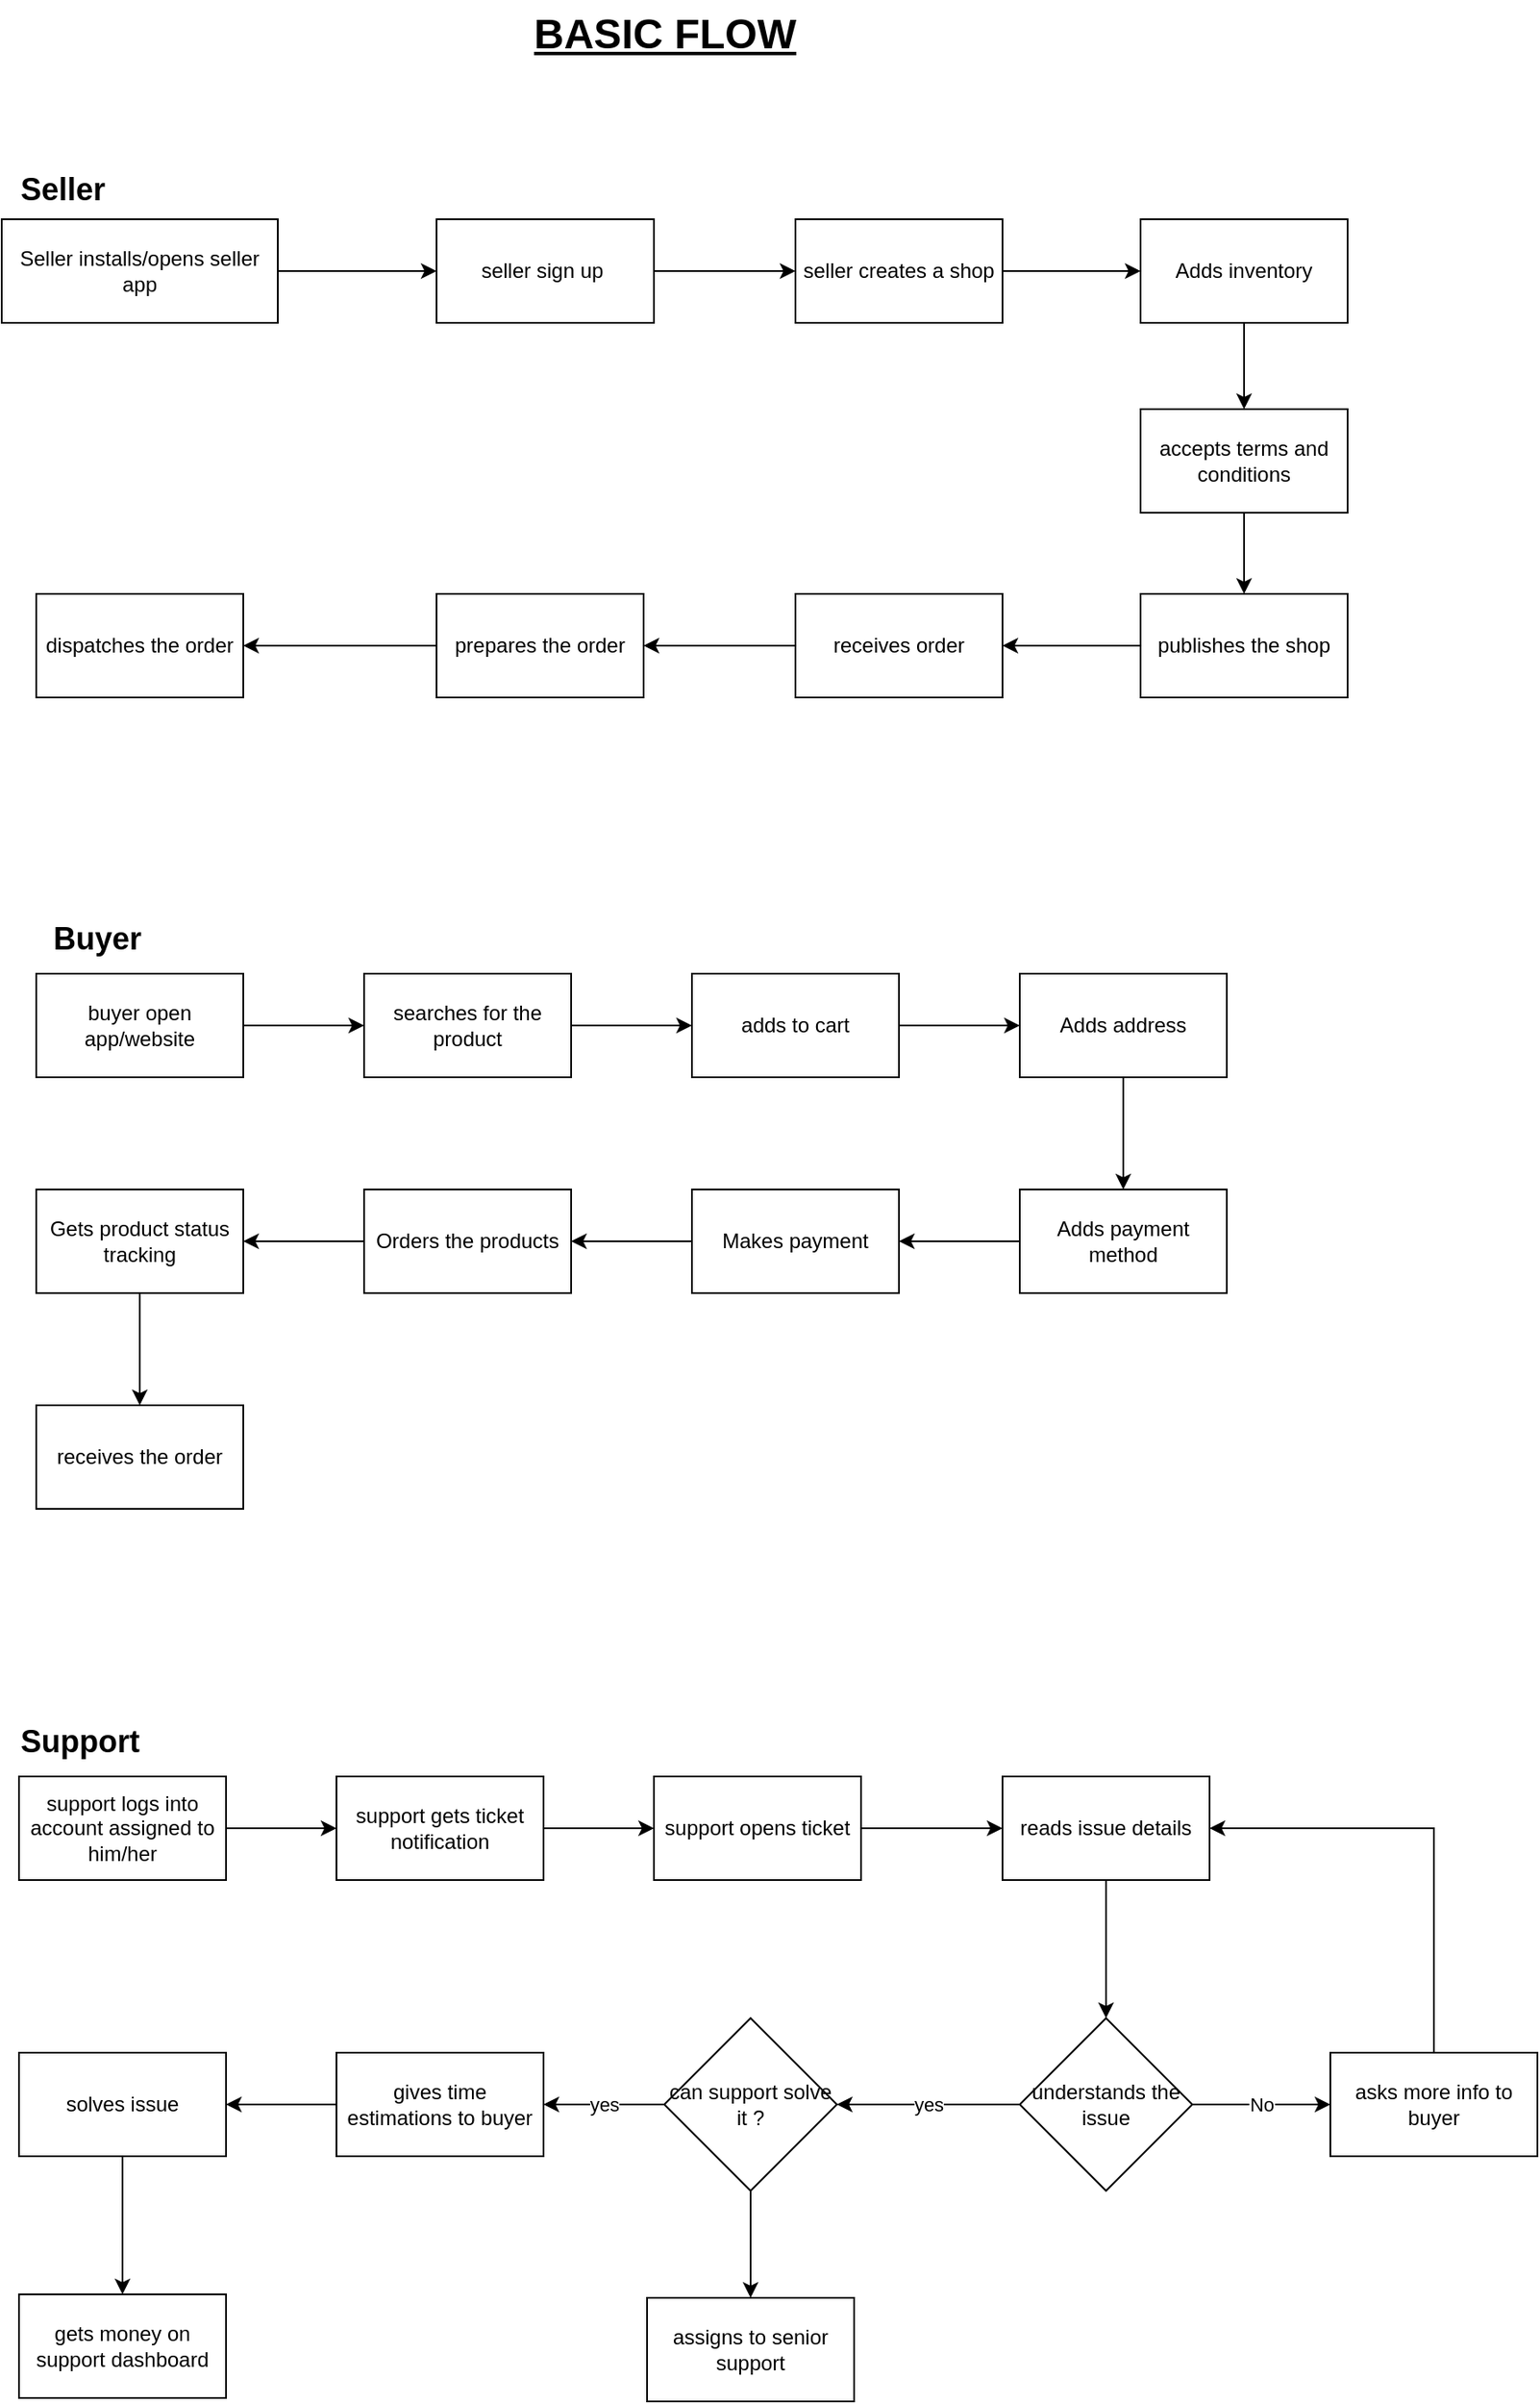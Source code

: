<mxfile version="21.0.2" type="github">
  <diagram id="C5RBs43oDa-KdzZeNtuy" name="Page-1">
    <mxGraphModel dx="1615" dy="882" grid="1" gridSize="10" guides="1" tooltips="1" connect="1" arrows="1" fold="1" page="1" pageScale="1" pageWidth="827" pageHeight="1169" math="0" shadow="0">
      <root>
        <mxCell id="WIyWlLk6GJQsqaUBKTNV-0" />
        <mxCell id="WIyWlLk6GJQsqaUBKTNV-1" parent="WIyWlLk6GJQsqaUBKTNV-0" />
        <mxCell id="5Dlf4MTRBafzbC5_fvvY-3" style="edgeStyle=orthogonalEdgeStyle;rounded=0;orthogonalLoop=1;jettySize=auto;html=1;" edge="1" parent="WIyWlLk6GJQsqaUBKTNV-1" source="5Dlf4MTRBafzbC5_fvvY-0" target="5Dlf4MTRBafzbC5_fvvY-1">
          <mxGeometry relative="1" as="geometry" />
        </mxCell>
        <mxCell id="5Dlf4MTRBafzbC5_fvvY-0" value="Seller installs/opens seller app" style="rounded=0;whiteSpace=wrap;html=1;" vertex="1" parent="WIyWlLk6GJQsqaUBKTNV-1">
          <mxGeometry x="30" y="157" width="160" height="60" as="geometry" />
        </mxCell>
        <mxCell id="5Dlf4MTRBafzbC5_fvvY-10" value="" style="edgeStyle=orthogonalEdgeStyle;rounded=0;orthogonalLoop=1;jettySize=auto;html=1;" edge="1" parent="WIyWlLk6GJQsqaUBKTNV-1" source="5Dlf4MTRBafzbC5_fvvY-1" target="5Dlf4MTRBafzbC5_fvvY-4">
          <mxGeometry relative="1" as="geometry" />
        </mxCell>
        <mxCell id="5Dlf4MTRBafzbC5_fvvY-1" value="seller sign up&amp;nbsp;" style="rounded=0;whiteSpace=wrap;html=1;" vertex="1" parent="WIyWlLk6GJQsqaUBKTNV-1">
          <mxGeometry x="282" y="157" width="126" height="60" as="geometry" />
        </mxCell>
        <mxCell id="5Dlf4MTRBafzbC5_fvvY-11" value="" style="edgeStyle=orthogonalEdgeStyle;rounded=0;orthogonalLoop=1;jettySize=auto;html=1;" edge="1" parent="WIyWlLk6GJQsqaUBKTNV-1" source="5Dlf4MTRBafzbC5_fvvY-4" target="5Dlf4MTRBafzbC5_fvvY-5">
          <mxGeometry relative="1" as="geometry" />
        </mxCell>
        <mxCell id="5Dlf4MTRBafzbC5_fvvY-4" value="seller creates a shop" style="rounded=0;whiteSpace=wrap;html=1;" vertex="1" parent="WIyWlLk6GJQsqaUBKTNV-1">
          <mxGeometry x="490" y="157" width="120" height="60" as="geometry" />
        </mxCell>
        <mxCell id="5Dlf4MTRBafzbC5_fvvY-18" value="" style="edgeStyle=orthogonalEdgeStyle;rounded=0;orthogonalLoop=1;jettySize=auto;html=1;" edge="1" parent="WIyWlLk6GJQsqaUBKTNV-1" source="5Dlf4MTRBafzbC5_fvvY-5" target="5Dlf4MTRBafzbC5_fvvY-17">
          <mxGeometry relative="1" as="geometry" />
        </mxCell>
        <mxCell id="5Dlf4MTRBafzbC5_fvvY-5" value="Adds inventory" style="rounded=0;whiteSpace=wrap;html=1;" vertex="1" parent="WIyWlLk6GJQsqaUBKTNV-1">
          <mxGeometry x="690" y="157" width="120" height="60" as="geometry" />
        </mxCell>
        <mxCell id="5Dlf4MTRBafzbC5_fvvY-13" value="" style="edgeStyle=orthogonalEdgeStyle;rounded=0;orthogonalLoop=1;jettySize=auto;html=1;" edge="1" parent="WIyWlLk6GJQsqaUBKTNV-1" source="5Dlf4MTRBafzbC5_fvvY-6" target="5Dlf4MTRBafzbC5_fvvY-7">
          <mxGeometry relative="1" as="geometry" />
        </mxCell>
        <mxCell id="5Dlf4MTRBafzbC5_fvvY-6" value="publishes the shop" style="rounded=0;whiteSpace=wrap;html=1;" vertex="1" parent="WIyWlLk6GJQsqaUBKTNV-1">
          <mxGeometry x="690" y="374" width="120" height="60" as="geometry" />
        </mxCell>
        <mxCell id="5Dlf4MTRBafzbC5_fvvY-14" value="" style="edgeStyle=orthogonalEdgeStyle;rounded=0;orthogonalLoop=1;jettySize=auto;html=1;" edge="1" parent="WIyWlLk6GJQsqaUBKTNV-1" source="5Dlf4MTRBafzbC5_fvvY-7" target="5Dlf4MTRBafzbC5_fvvY-8">
          <mxGeometry relative="1" as="geometry" />
        </mxCell>
        <mxCell id="5Dlf4MTRBafzbC5_fvvY-7" value="receives order" style="rounded=0;whiteSpace=wrap;html=1;" vertex="1" parent="WIyWlLk6GJQsqaUBKTNV-1">
          <mxGeometry x="490" y="374" width="120" height="60" as="geometry" />
        </mxCell>
        <mxCell id="5Dlf4MTRBafzbC5_fvvY-15" value="" style="edgeStyle=orthogonalEdgeStyle;rounded=0;orthogonalLoop=1;jettySize=auto;html=1;" edge="1" parent="WIyWlLk6GJQsqaUBKTNV-1" source="5Dlf4MTRBafzbC5_fvvY-8" target="5Dlf4MTRBafzbC5_fvvY-9">
          <mxGeometry relative="1" as="geometry" />
        </mxCell>
        <mxCell id="5Dlf4MTRBafzbC5_fvvY-8" value="prepares the order" style="rounded=0;whiteSpace=wrap;html=1;" vertex="1" parent="WIyWlLk6GJQsqaUBKTNV-1">
          <mxGeometry x="282" y="374" width="120" height="60" as="geometry" />
        </mxCell>
        <mxCell id="5Dlf4MTRBafzbC5_fvvY-9" value="dispatches the order" style="rounded=0;whiteSpace=wrap;html=1;" vertex="1" parent="WIyWlLk6GJQsqaUBKTNV-1">
          <mxGeometry x="50" y="374" width="120" height="60" as="geometry" />
        </mxCell>
        <mxCell id="5Dlf4MTRBafzbC5_fvvY-16" value="&lt;b&gt;&lt;font style=&quot;font-size: 18px;&quot;&gt;Seller&lt;/font&gt;&lt;/b&gt;" style="text;html=1;align=center;verticalAlign=middle;resizable=0;points=[];autosize=1;strokeColor=none;fillColor=none;" vertex="1" parent="WIyWlLk6GJQsqaUBKTNV-1">
          <mxGeometry x="30" y="120" width="70" height="40" as="geometry" />
        </mxCell>
        <mxCell id="5Dlf4MTRBafzbC5_fvvY-19" value="" style="edgeStyle=orthogonalEdgeStyle;rounded=0;orthogonalLoop=1;jettySize=auto;html=1;" edge="1" parent="WIyWlLk6GJQsqaUBKTNV-1" source="5Dlf4MTRBafzbC5_fvvY-17" target="5Dlf4MTRBafzbC5_fvvY-6">
          <mxGeometry relative="1" as="geometry" />
        </mxCell>
        <mxCell id="5Dlf4MTRBafzbC5_fvvY-17" value="accepts terms and conditions" style="rounded=0;whiteSpace=wrap;html=1;" vertex="1" parent="WIyWlLk6GJQsqaUBKTNV-1">
          <mxGeometry x="690" y="267" width="120" height="60" as="geometry" />
        </mxCell>
        <mxCell id="5Dlf4MTRBafzbC5_fvvY-22" value="" style="edgeStyle=orthogonalEdgeStyle;rounded=0;orthogonalLoop=1;jettySize=auto;html=1;" edge="1" parent="WIyWlLk6GJQsqaUBKTNV-1" source="5Dlf4MTRBafzbC5_fvvY-20" target="5Dlf4MTRBafzbC5_fvvY-21">
          <mxGeometry relative="1" as="geometry" />
        </mxCell>
        <mxCell id="5Dlf4MTRBafzbC5_fvvY-20" value="buyer open app/website" style="rounded=0;whiteSpace=wrap;html=1;" vertex="1" parent="WIyWlLk6GJQsqaUBKTNV-1">
          <mxGeometry x="50" y="594" width="120" height="60" as="geometry" />
        </mxCell>
        <mxCell id="5Dlf4MTRBafzbC5_fvvY-30" value="" style="edgeStyle=orthogonalEdgeStyle;rounded=0;orthogonalLoop=1;jettySize=auto;html=1;" edge="1" parent="WIyWlLk6GJQsqaUBKTNV-1" source="5Dlf4MTRBafzbC5_fvvY-21" target="5Dlf4MTRBafzbC5_fvvY-23">
          <mxGeometry relative="1" as="geometry" />
        </mxCell>
        <mxCell id="5Dlf4MTRBafzbC5_fvvY-21" value="searches for the product" style="rounded=0;whiteSpace=wrap;html=1;" vertex="1" parent="WIyWlLk6GJQsqaUBKTNV-1">
          <mxGeometry x="240" y="594" width="120" height="60" as="geometry" />
        </mxCell>
        <mxCell id="5Dlf4MTRBafzbC5_fvvY-31" value="" style="edgeStyle=orthogonalEdgeStyle;rounded=0;orthogonalLoop=1;jettySize=auto;html=1;" edge="1" parent="WIyWlLk6GJQsqaUBKTNV-1" source="5Dlf4MTRBafzbC5_fvvY-23" target="5Dlf4MTRBafzbC5_fvvY-24">
          <mxGeometry relative="1" as="geometry" />
        </mxCell>
        <mxCell id="5Dlf4MTRBafzbC5_fvvY-23" value="adds to cart" style="rounded=0;whiteSpace=wrap;html=1;" vertex="1" parent="WIyWlLk6GJQsqaUBKTNV-1">
          <mxGeometry x="430" y="594" width="120" height="60" as="geometry" />
        </mxCell>
        <mxCell id="5Dlf4MTRBafzbC5_fvvY-32" value="" style="edgeStyle=orthogonalEdgeStyle;rounded=0;orthogonalLoop=1;jettySize=auto;html=1;" edge="1" parent="WIyWlLk6GJQsqaUBKTNV-1" source="5Dlf4MTRBafzbC5_fvvY-24" target="5Dlf4MTRBafzbC5_fvvY-25">
          <mxGeometry relative="1" as="geometry" />
        </mxCell>
        <mxCell id="5Dlf4MTRBafzbC5_fvvY-24" value="Adds address" style="rounded=0;whiteSpace=wrap;html=1;" vertex="1" parent="WIyWlLk6GJQsqaUBKTNV-1">
          <mxGeometry x="620" y="594" width="120" height="60" as="geometry" />
        </mxCell>
        <mxCell id="5Dlf4MTRBafzbC5_fvvY-33" value="" style="edgeStyle=orthogonalEdgeStyle;rounded=0;orthogonalLoop=1;jettySize=auto;html=1;" edge="1" parent="WIyWlLk6GJQsqaUBKTNV-1" source="5Dlf4MTRBafzbC5_fvvY-25" target="5Dlf4MTRBafzbC5_fvvY-26">
          <mxGeometry relative="1" as="geometry" />
        </mxCell>
        <mxCell id="5Dlf4MTRBafzbC5_fvvY-25" value="Adds payment method" style="rounded=0;whiteSpace=wrap;html=1;" vertex="1" parent="WIyWlLk6GJQsqaUBKTNV-1">
          <mxGeometry x="620" y="719" width="120" height="60" as="geometry" />
        </mxCell>
        <mxCell id="5Dlf4MTRBafzbC5_fvvY-34" value="" style="edgeStyle=orthogonalEdgeStyle;rounded=0;orthogonalLoop=1;jettySize=auto;html=1;" edge="1" parent="WIyWlLk6GJQsqaUBKTNV-1" source="5Dlf4MTRBafzbC5_fvvY-26" target="5Dlf4MTRBafzbC5_fvvY-27">
          <mxGeometry relative="1" as="geometry" />
        </mxCell>
        <mxCell id="5Dlf4MTRBafzbC5_fvvY-26" value="Makes payment" style="rounded=0;whiteSpace=wrap;html=1;" vertex="1" parent="WIyWlLk6GJQsqaUBKTNV-1">
          <mxGeometry x="430" y="719" width="120" height="60" as="geometry" />
        </mxCell>
        <mxCell id="5Dlf4MTRBafzbC5_fvvY-35" value="" style="edgeStyle=orthogonalEdgeStyle;rounded=0;orthogonalLoop=1;jettySize=auto;html=1;" edge="1" parent="WIyWlLk6GJQsqaUBKTNV-1" source="5Dlf4MTRBafzbC5_fvvY-27" target="5Dlf4MTRBafzbC5_fvvY-28">
          <mxGeometry relative="1" as="geometry" />
        </mxCell>
        <mxCell id="5Dlf4MTRBafzbC5_fvvY-27" value="Orders the products" style="rounded=0;whiteSpace=wrap;html=1;" vertex="1" parent="WIyWlLk6GJQsqaUBKTNV-1">
          <mxGeometry x="240" y="719" width="120" height="60" as="geometry" />
        </mxCell>
        <mxCell id="5Dlf4MTRBafzbC5_fvvY-36" value="" style="edgeStyle=orthogonalEdgeStyle;rounded=0;orthogonalLoop=1;jettySize=auto;html=1;" edge="1" parent="WIyWlLk6GJQsqaUBKTNV-1" source="5Dlf4MTRBafzbC5_fvvY-28" target="5Dlf4MTRBafzbC5_fvvY-29">
          <mxGeometry relative="1" as="geometry" />
        </mxCell>
        <mxCell id="5Dlf4MTRBafzbC5_fvvY-28" value="Gets product status tracking" style="rounded=0;whiteSpace=wrap;html=1;" vertex="1" parent="WIyWlLk6GJQsqaUBKTNV-1">
          <mxGeometry x="50" y="719" width="120" height="60" as="geometry" />
        </mxCell>
        <mxCell id="5Dlf4MTRBafzbC5_fvvY-29" value="receives the order" style="rounded=0;whiteSpace=wrap;html=1;" vertex="1" parent="WIyWlLk6GJQsqaUBKTNV-1">
          <mxGeometry x="50" y="844" width="120" height="60" as="geometry" />
        </mxCell>
        <mxCell id="5Dlf4MTRBafzbC5_fvvY-37" value="&lt;span style=&quot;font-size: 18px;&quot;&gt;&lt;b&gt;Buyer&lt;/b&gt;&lt;/span&gt;" style="text;html=1;align=center;verticalAlign=middle;resizable=0;points=[];autosize=1;strokeColor=none;fillColor=none;" vertex="1" parent="WIyWlLk6GJQsqaUBKTNV-1">
          <mxGeometry x="50" y="554" width="70" height="40" as="geometry" />
        </mxCell>
        <mxCell id="5Dlf4MTRBafzbC5_fvvY-39" value="&lt;b&gt;&lt;font style=&quot;font-size: 24px;&quot;&gt;&lt;u&gt;BASIC FLOW&lt;/u&gt;&lt;/font&gt;&lt;/b&gt;" style="text;html=1;align=center;verticalAlign=middle;resizable=0;points=[];autosize=1;strokeColor=none;fillColor=none;" vertex="1" parent="WIyWlLk6GJQsqaUBKTNV-1">
          <mxGeometry x="324" y="30" width="180" height="40" as="geometry" />
        </mxCell>
        <mxCell id="5Dlf4MTRBafzbC5_fvvY-49" value="" style="edgeStyle=orthogonalEdgeStyle;rounded=0;orthogonalLoop=1;jettySize=auto;html=1;" edge="1" parent="WIyWlLk6GJQsqaUBKTNV-1" source="5Dlf4MTRBafzbC5_fvvY-40" target="5Dlf4MTRBafzbC5_fvvY-41">
          <mxGeometry relative="1" as="geometry" />
        </mxCell>
        <mxCell id="5Dlf4MTRBafzbC5_fvvY-40" value="support logs into account assigned to him/her" style="rounded=0;whiteSpace=wrap;html=1;" vertex="1" parent="WIyWlLk6GJQsqaUBKTNV-1">
          <mxGeometry x="40" y="1059" width="120" height="60" as="geometry" />
        </mxCell>
        <mxCell id="5Dlf4MTRBafzbC5_fvvY-50" value="" style="edgeStyle=orthogonalEdgeStyle;rounded=0;orthogonalLoop=1;jettySize=auto;html=1;" edge="1" parent="WIyWlLk6GJQsqaUBKTNV-1" source="5Dlf4MTRBafzbC5_fvvY-41" target="5Dlf4MTRBafzbC5_fvvY-42">
          <mxGeometry relative="1" as="geometry" />
        </mxCell>
        <mxCell id="5Dlf4MTRBafzbC5_fvvY-41" value="support gets ticket notification" style="rounded=0;whiteSpace=wrap;html=1;" vertex="1" parent="WIyWlLk6GJQsqaUBKTNV-1">
          <mxGeometry x="224" y="1059" width="120" height="60" as="geometry" />
        </mxCell>
        <mxCell id="5Dlf4MTRBafzbC5_fvvY-51" value="" style="edgeStyle=orthogonalEdgeStyle;rounded=0;orthogonalLoop=1;jettySize=auto;html=1;" edge="1" parent="WIyWlLk6GJQsqaUBKTNV-1" source="5Dlf4MTRBafzbC5_fvvY-42" target="5Dlf4MTRBafzbC5_fvvY-43">
          <mxGeometry relative="1" as="geometry" />
        </mxCell>
        <mxCell id="5Dlf4MTRBafzbC5_fvvY-42" value="support opens ticket" style="rounded=0;whiteSpace=wrap;html=1;" vertex="1" parent="WIyWlLk6GJQsqaUBKTNV-1">
          <mxGeometry x="408" y="1059" width="120" height="60" as="geometry" />
        </mxCell>
        <mxCell id="5Dlf4MTRBafzbC5_fvvY-52" value="" style="edgeStyle=orthogonalEdgeStyle;rounded=0;orthogonalLoop=1;jettySize=auto;html=1;" edge="1" parent="WIyWlLk6GJQsqaUBKTNV-1" source="5Dlf4MTRBafzbC5_fvvY-43" target="5Dlf4MTRBafzbC5_fvvY-45">
          <mxGeometry relative="1" as="geometry" />
        </mxCell>
        <mxCell id="5Dlf4MTRBafzbC5_fvvY-43" value="reads issue details" style="rounded=0;whiteSpace=wrap;html=1;" vertex="1" parent="WIyWlLk6GJQsqaUBKTNV-1">
          <mxGeometry x="610" y="1059" width="120" height="60" as="geometry" />
        </mxCell>
        <mxCell id="5Dlf4MTRBafzbC5_fvvY-62" value="" style="edgeStyle=orthogonalEdgeStyle;rounded=0;orthogonalLoop=1;jettySize=auto;html=1;" edge="1" parent="WIyWlLk6GJQsqaUBKTNV-1" source="5Dlf4MTRBafzbC5_fvvY-44" target="5Dlf4MTRBafzbC5_fvvY-46">
          <mxGeometry relative="1" as="geometry" />
        </mxCell>
        <mxCell id="5Dlf4MTRBafzbC5_fvvY-44" value="gives time estimations to buyer" style="rounded=0;whiteSpace=wrap;html=1;" vertex="1" parent="WIyWlLk6GJQsqaUBKTNV-1">
          <mxGeometry x="224" y="1219" width="120" height="60" as="geometry" />
        </mxCell>
        <mxCell id="5Dlf4MTRBafzbC5_fvvY-53" value="yes" style="edgeStyle=orthogonalEdgeStyle;rounded=0;orthogonalLoop=1;jettySize=auto;html=1;" edge="1" parent="WIyWlLk6GJQsqaUBKTNV-1" source="5Dlf4MTRBafzbC5_fvvY-45" target="5Dlf4MTRBafzbC5_fvvY-48">
          <mxGeometry relative="1" as="geometry" />
        </mxCell>
        <mxCell id="5Dlf4MTRBafzbC5_fvvY-55" value="No" style="edgeStyle=orthogonalEdgeStyle;rounded=0;orthogonalLoop=1;jettySize=auto;html=1;" edge="1" parent="WIyWlLk6GJQsqaUBKTNV-1" source="5Dlf4MTRBafzbC5_fvvY-45" target="5Dlf4MTRBafzbC5_fvvY-54">
          <mxGeometry relative="1" as="geometry" />
        </mxCell>
        <mxCell id="5Dlf4MTRBafzbC5_fvvY-45" value="understands the issue" style="rhombus;whiteSpace=wrap;html=1;" vertex="1" parent="WIyWlLk6GJQsqaUBKTNV-1">
          <mxGeometry x="620" y="1199" width="100" height="100" as="geometry" />
        </mxCell>
        <mxCell id="5Dlf4MTRBafzbC5_fvvY-66" value="" style="edgeStyle=orthogonalEdgeStyle;rounded=0;orthogonalLoop=1;jettySize=auto;html=1;" edge="1" parent="WIyWlLk6GJQsqaUBKTNV-1" source="5Dlf4MTRBafzbC5_fvvY-46" target="5Dlf4MTRBafzbC5_fvvY-65">
          <mxGeometry relative="1" as="geometry" />
        </mxCell>
        <mxCell id="5Dlf4MTRBafzbC5_fvvY-46" value="solves issue" style="rounded=0;whiteSpace=wrap;html=1;" vertex="1" parent="WIyWlLk6GJQsqaUBKTNV-1">
          <mxGeometry x="40" y="1219" width="120" height="60" as="geometry" />
        </mxCell>
        <mxCell id="5Dlf4MTRBafzbC5_fvvY-61" value="yes" style="edgeStyle=orthogonalEdgeStyle;rounded=0;orthogonalLoop=1;jettySize=auto;html=1;" edge="1" parent="WIyWlLk6GJQsqaUBKTNV-1" source="5Dlf4MTRBafzbC5_fvvY-48" target="5Dlf4MTRBafzbC5_fvvY-44">
          <mxGeometry relative="1" as="geometry" />
        </mxCell>
        <mxCell id="5Dlf4MTRBafzbC5_fvvY-64" value="" style="edgeStyle=orthogonalEdgeStyle;rounded=0;orthogonalLoop=1;jettySize=auto;html=1;" edge="1" parent="WIyWlLk6GJQsqaUBKTNV-1" source="5Dlf4MTRBafzbC5_fvvY-48" target="5Dlf4MTRBafzbC5_fvvY-63">
          <mxGeometry relative="1" as="geometry" />
        </mxCell>
        <mxCell id="5Dlf4MTRBafzbC5_fvvY-48" value="can support solve it ?" style="rhombus;whiteSpace=wrap;html=1;" vertex="1" parent="WIyWlLk6GJQsqaUBKTNV-1">
          <mxGeometry x="414" y="1199" width="100" height="100" as="geometry" />
        </mxCell>
        <mxCell id="5Dlf4MTRBafzbC5_fvvY-60" style="edgeStyle=orthogonalEdgeStyle;rounded=0;orthogonalLoop=1;jettySize=auto;html=1;entryX=1;entryY=0.5;entryDx=0;entryDy=0;" edge="1" parent="WIyWlLk6GJQsqaUBKTNV-1" source="5Dlf4MTRBafzbC5_fvvY-54" target="5Dlf4MTRBafzbC5_fvvY-43">
          <mxGeometry relative="1" as="geometry">
            <Array as="points">
              <mxPoint x="860" y="1089" />
            </Array>
          </mxGeometry>
        </mxCell>
        <mxCell id="5Dlf4MTRBafzbC5_fvvY-54" value="asks more info to buyer" style="whiteSpace=wrap;html=1;" vertex="1" parent="WIyWlLk6GJQsqaUBKTNV-1">
          <mxGeometry x="800" y="1219" width="120" height="60" as="geometry" />
        </mxCell>
        <mxCell id="5Dlf4MTRBafzbC5_fvvY-63" value="assigns to senior support" style="whiteSpace=wrap;html=1;" vertex="1" parent="WIyWlLk6GJQsqaUBKTNV-1">
          <mxGeometry x="404" y="1361" width="120" height="60" as="geometry" />
        </mxCell>
        <mxCell id="5Dlf4MTRBafzbC5_fvvY-65" value="gets money on support dashboard" style="rounded=0;whiteSpace=wrap;html=1;" vertex="1" parent="WIyWlLk6GJQsqaUBKTNV-1">
          <mxGeometry x="40" y="1359" width="120" height="60" as="geometry" />
        </mxCell>
        <mxCell id="5Dlf4MTRBafzbC5_fvvY-67" value="&lt;span style=&quot;font-size: 18px;&quot;&gt;&lt;b&gt;Support&lt;/b&gt;&lt;/span&gt;" style="text;html=1;align=center;verticalAlign=middle;resizable=0;points=[];autosize=1;strokeColor=none;fillColor=none;" vertex="1" parent="WIyWlLk6GJQsqaUBKTNV-1">
          <mxGeometry x="30" y="1019" width="90" height="40" as="geometry" />
        </mxCell>
      </root>
    </mxGraphModel>
  </diagram>
</mxfile>
